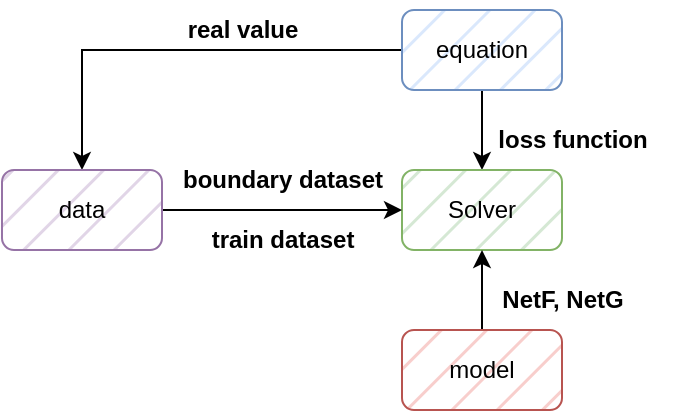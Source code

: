 <mxfile version="20.7.4" type="github">
  <diagram id="aSknAS5bzjxorr2TODp2">
    <mxGraphModel dx="1195" dy="630" grid="1" gridSize="10" guides="1" tooltips="1" connect="1" arrows="1" fold="1" page="1" pageScale="1" pageWidth="827" pageHeight="1169" math="0" shadow="0">
      <root>
        <mxCell id="0" />
        <mxCell id="1" parent="0" />
        <mxCell id="8ixF9nkOyML7NzaQuVDj-12" value="" style="edgeStyle=orthogonalEdgeStyle;rounded=0;orthogonalLoop=1;jettySize=auto;html=1;fontFamily=Helvetica;fontSize=12;fontColor=default;" edge="1" parent="1" source="8ixF9nkOyML7NzaQuVDj-6" target="8ixF9nkOyML7NzaQuVDj-7">
          <mxGeometry relative="1" as="geometry" />
        </mxCell>
        <mxCell id="8ixF9nkOyML7NzaQuVDj-18" style="edgeStyle=orthogonalEdgeStyle;rounded=0;orthogonalLoop=1;jettySize=auto;html=1;fontFamily=Helvetica;fontSize=12;fontColor=default;entryX=0.5;entryY=0;entryDx=0;entryDy=0;" edge="1" parent="1" source="8ixF9nkOyML7NzaQuVDj-6" target="8ixF9nkOyML7NzaQuVDj-9">
          <mxGeometry relative="1" as="geometry">
            <mxPoint x="320" y="100" as="targetPoint" />
          </mxGeometry>
        </mxCell>
        <mxCell id="8ixF9nkOyML7NzaQuVDj-6" value="equation" style="rounded=1;whiteSpace=wrap;html=1;fillColor=#dae8fc;strokeColor=#6c8ebf;fillStyle=hatch;" vertex="1" parent="1">
          <mxGeometry x="360" y="80" width="80" height="40" as="geometry" />
        </mxCell>
        <mxCell id="8ixF9nkOyML7NzaQuVDj-7" value="Solver" style="rounded=1;whiteSpace=wrap;html=1;fillColor=#d5e8d4;strokeColor=#82b366;fillStyle=hatch;" vertex="1" parent="1">
          <mxGeometry x="360" y="160" width="80" height="40" as="geometry" />
        </mxCell>
        <mxCell id="8ixF9nkOyML7NzaQuVDj-13" value="" style="edgeStyle=orthogonalEdgeStyle;rounded=0;orthogonalLoop=1;jettySize=auto;html=1;fontFamily=Helvetica;fontSize=12;fontColor=default;" edge="1" parent="1" source="8ixF9nkOyML7NzaQuVDj-8" target="8ixF9nkOyML7NzaQuVDj-7">
          <mxGeometry relative="1" as="geometry" />
        </mxCell>
        <mxCell id="8ixF9nkOyML7NzaQuVDj-8" value="model" style="rounded=1;whiteSpace=wrap;html=1;fillColor=#f8cecc;strokeColor=#b85450;fillStyle=hatch;" vertex="1" parent="1">
          <mxGeometry x="360" y="240" width="80" height="40" as="geometry" />
        </mxCell>
        <mxCell id="8ixF9nkOyML7NzaQuVDj-10" value="" style="edgeStyle=orthogonalEdgeStyle;rounded=0;orthogonalLoop=1;jettySize=auto;html=1;fontFamily=Helvetica;fontSize=12;fontColor=default;" edge="1" parent="1" source="8ixF9nkOyML7NzaQuVDj-9" target="8ixF9nkOyML7NzaQuVDj-7">
          <mxGeometry relative="1" as="geometry" />
        </mxCell>
        <mxCell id="8ixF9nkOyML7NzaQuVDj-9" value="data" style="rounded=1;whiteSpace=wrap;html=1;fillColor=#e1d5e7;strokeColor=#9673a6;fillStyle=hatch;" vertex="1" parent="1">
          <mxGeometry x="160" y="160" width="80" height="40" as="geometry" />
        </mxCell>
        <mxCell id="8ixF9nkOyML7NzaQuVDj-14" value="&lt;b&gt;NetF, NetG&lt;/b&gt;" style="text;html=1;align=center;verticalAlign=middle;resizable=0;points=[];autosize=1;strokeColor=none;fillColor=none;fontSize=12;fontFamily=Helvetica;fontColor=default;rounded=1;" vertex="1" parent="1">
          <mxGeometry x="400" y="210" width="80" height="30" as="geometry" />
        </mxCell>
        <mxCell id="8ixF9nkOyML7NzaQuVDj-15" value="&lt;b&gt;boundary dataset&lt;/b&gt;" style="text;html=1;align=center;verticalAlign=middle;resizable=0;points=[];autosize=1;strokeColor=none;fillColor=none;fontSize=12;fontFamily=Helvetica;fontColor=default;rounded=1;" vertex="1" parent="1">
          <mxGeometry x="240" y="150" width="120" height="30" as="geometry" />
        </mxCell>
        <mxCell id="8ixF9nkOyML7NzaQuVDj-16" value="&lt;b&gt;train dataset&lt;/b&gt;" style="text;html=1;align=center;verticalAlign=middle;resizable=0;points=[];autosize=1;strokeColor=none;fillColor=none;fontSize=12;fontFamily=Helvetica;fontColor=default;rounded=1;" vertex="1" parent="1">
          <mxGeometry x="255" y="180" width="90" height="30" as="geometry" />
        </mxCell>
        <mxCell id="8ixF9nkOyML7NzaQuVDj-17" value="&lt;b&gt;loss function&lt;/b&gt;" style="text;html=1;align=center;verticalAlign=middle;resizable=0;points=[];autosize=1;strokeColor=none;fillColor=none;fontSize=12;fontFamily=Helvetica;fontColor=default;" vertex="1" parent="1">
          <mxGeometry x="395" y="130" width="100" height="30" as="geometry" />
        </mxCell>
        <mxCell id="8ixF9nkOyML7NzaQuVDj-19" value="&lt;b&gt;real value&lt;/b&gt;" style="text;html=1;align=center;verticalAlign=middle;resizable=0;points=[];autosize=1;strokeColor=none;fillColor=none;fontSize=12;fontFamily=Helvetica;fontColor=default;" vertex="1" parent="1">
          <mxGeometry x="240" y="75" width="80" height="30" as="geometry" />
        </mxCell>
      </root>
    </mxGraphModel>
  </diagram>
</mxfile>
